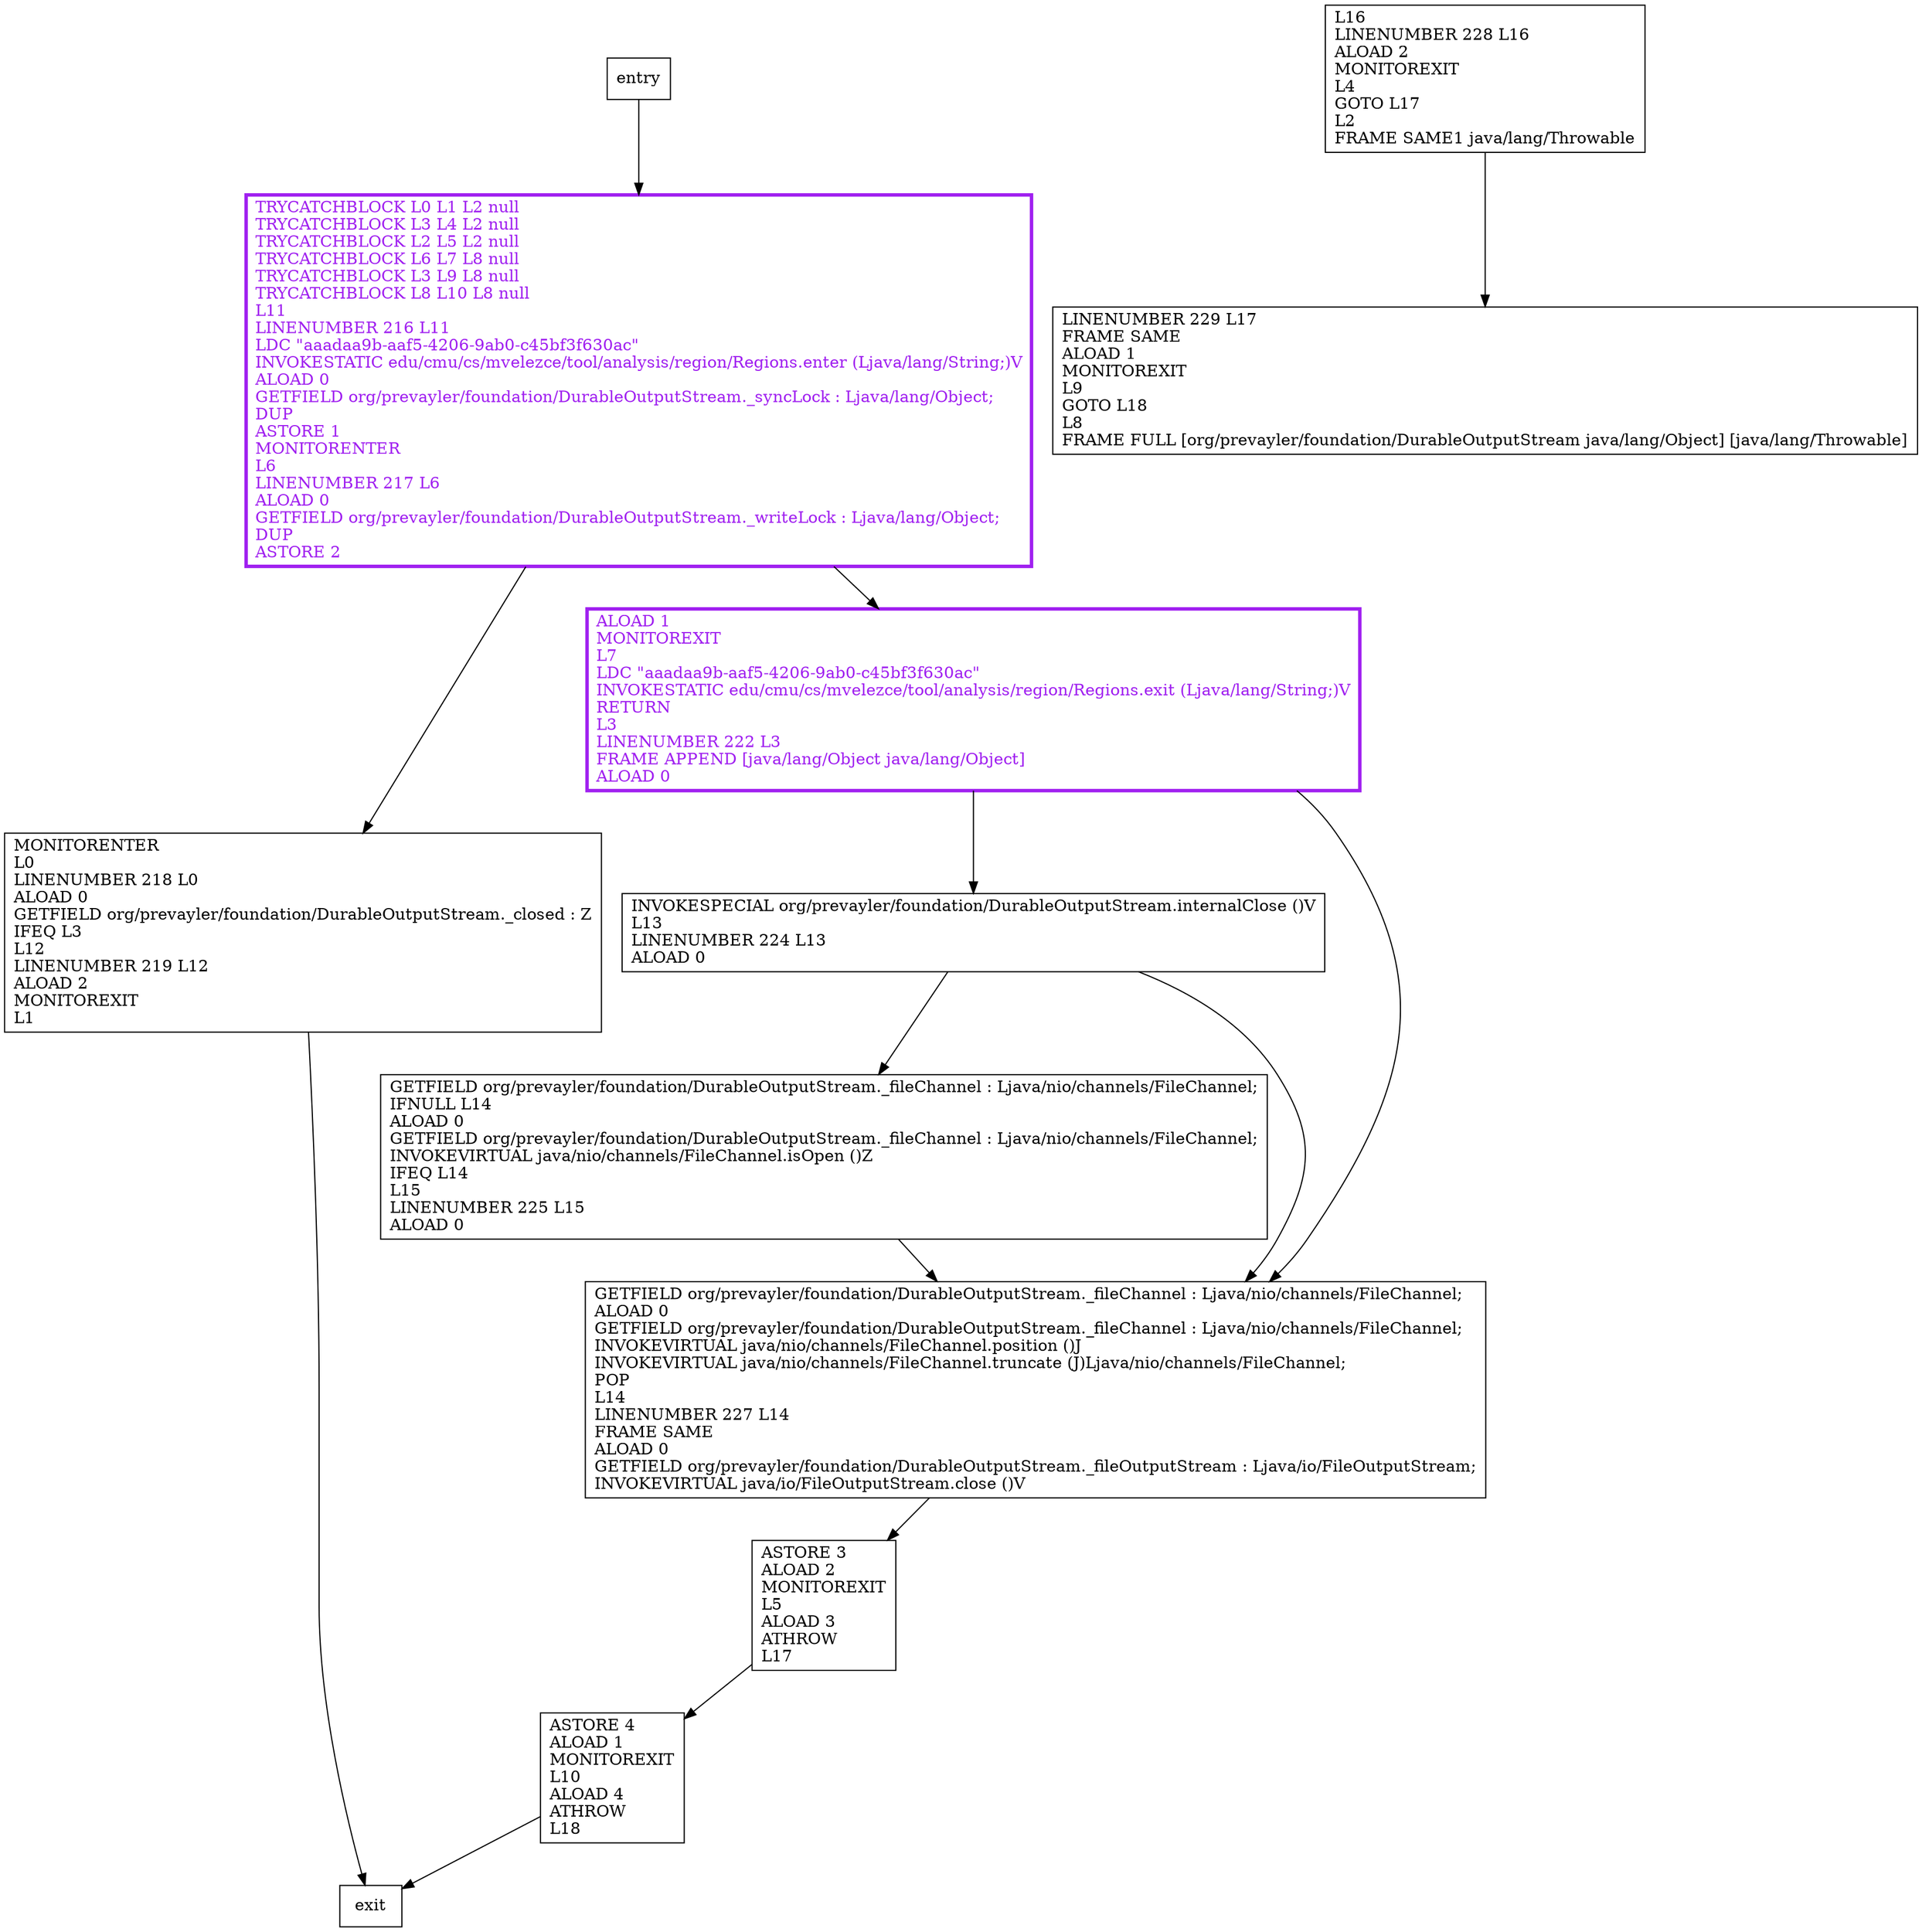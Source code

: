 digraph close {
node [shape=record];
1304117943 [label="ASTORE 3\lALOAD 2\lMONITOREXIT\lL5\lALOAD 3\lATHROW\lL17\l"];
844112759 [label="INVOKESPECIAL org/prevayler/foundation/DurableOutputStream.internalClose ()V\lL13\lLINENUMBER 224 L13\lALOAD 0\l"];
739973450 [label="GETFIELD org/prevayler/foundation/DurableOutputStream._fileChannel : Ljava/nio/channels/FileChannel;\lIFNULL L14\lALOAD 0\lGETFIELD org/prevayler/foundation/DurableOutputStream._fileChannel : Ljava/nio/channels/FileChannel;\lINVOKEVIRTUAL java/nio/channels/FileChannel.isOpen ()Z\lIFEQ L14\lL15\lLINENUMBER 225 L15\lALOAD 0\l"];
1727361096 [label="L16\lLINENUMBER 228 L16\lALOAD 2\lMONITOREXIT\lL4\lGOTO L17\lL2\lFRAME SAME1 java/lang/Throwable\l"];
556281560 [label="LINENUMBER 229 L17\lFRAME SAME\lALOAD 1\lMONITOREXIT\lL9\lGOTO L18\lL8\lFRAME FULL [org/prevayler/foundation/DurableOutputStream java/lang/Object] [java/lang/Throwable]\l"];
1426963578 [label="ASTORE 4\lALOAD 1\lMONITOREXIT\lL10\lALOAD 4\lATHROW\lL18\l"];
9797126 [label="GETFIELD org/prevayler/foundation/DurableOutputStream._fileChannel : Ljava/nio/channels/FileChannel;\lALOAD 0\lGETFIELD org/prevayler/foundation/DurableOutputStream._fileChannel : Ljava/nio/channels/FileChannel;\lINVOKEVIRTUAL java/nio/channels/FileChannel.position ()J\lINVOKEVIRTUAL java/nio/channels/FileChannel.truncate (J)Ljava/nio/channels/FileChannel;\lPOP\lL14\lLINENUMBER 227 L14\lFRAME SAME\lALOAD 0\lGETFIELD org/prevayler/foundation/DurableOutputStream._fileOutputStream : Ljava/io/FileOutputStream;\lINVOKEVIRTUAL java/io/FileOutputStream.close ()V\l"];
501609049 [label="TRYCATCHBLOCK L0 L1 L2 null\lTRYCATCHBLOCK L3 L4 L2 null\lTRYCATCHBLOCK L2 L5 L2 null\lTRYCATCHBLOCK L6 L7 L8 null\lTRYCATCHBLOCK L3 L9 L8 null\lTRYCATCHBLOCK L8 L10 L8 null\lL11\lLINENUMBER 216 L11\lLDC \"aaadaa9b-aaf5-4206-9ab0-c45bf3f630ac\"\lINVOKESTATIC edu/cmu/cs/mvelezce/tool/analysis/region/Regions.enter (Ljava/lang/String;)V\lALOAD 0\lGETFIELD org/prevayler/foundation/DurableOutputStream._syncLock : Ljava/lang/Object;\lDUP\lASTORE 1\lMONITORENTER\lL6\lLINENUMBER 217 L6\lALOAD 0\lGETFIELD org/prevayler/foundation/DurableOutputStream._writeLock : Ljava/lang/Object;\lDUP\lASTORE 2\l"];
838473569 [label="MONITORENTER\lL0\lLINENUMBER 218 L0\lALOAD 0\lGETFIELD org/prevayler/foundation/DurableOutputStream._closed : Z\lIFEQ L3\lL12\lLINENUMBER 219 L12\lALOAD 2\lMONITOREXIT\lL1\l"];
1922930974 [label="ALOAD 1\lMONITOREXIT\lL7\lLDC \"aaadaa9b-aaf5-4206-9ab0-c45bf3f630ac\"\lINVOKESTATIC edu/cmu/cs/mvelezce/tool/analysis/region/Regions.exit (Ljava/lang/String;)V\lRETURN\lL3\lLINENUMBER 222 L3\lFRAME APPEND [java/lang/Object java/lang/Object]\lALOAD 0\l"];
entry;
exit;
844112759 -> 739973450;
844112759 -> 9797126;
739973450 -> 9797126;
1727361096 -> 556281560;
9797126 -> 1304117943;
838473569 -> exit;
1922930974 -> 844112759;
1922930974 -> 9797126;
1304117943 -> 1426963578;
entry -> 501609049;
1426963578 -> exit;
501609049 -> 838473569;
501609049 -> 1922930974;
501609049[fontcolor="purple", penwidth=3, color="purple"];
1922930974[fontcolor="purple", penwidth=3, color="purple"];
}
